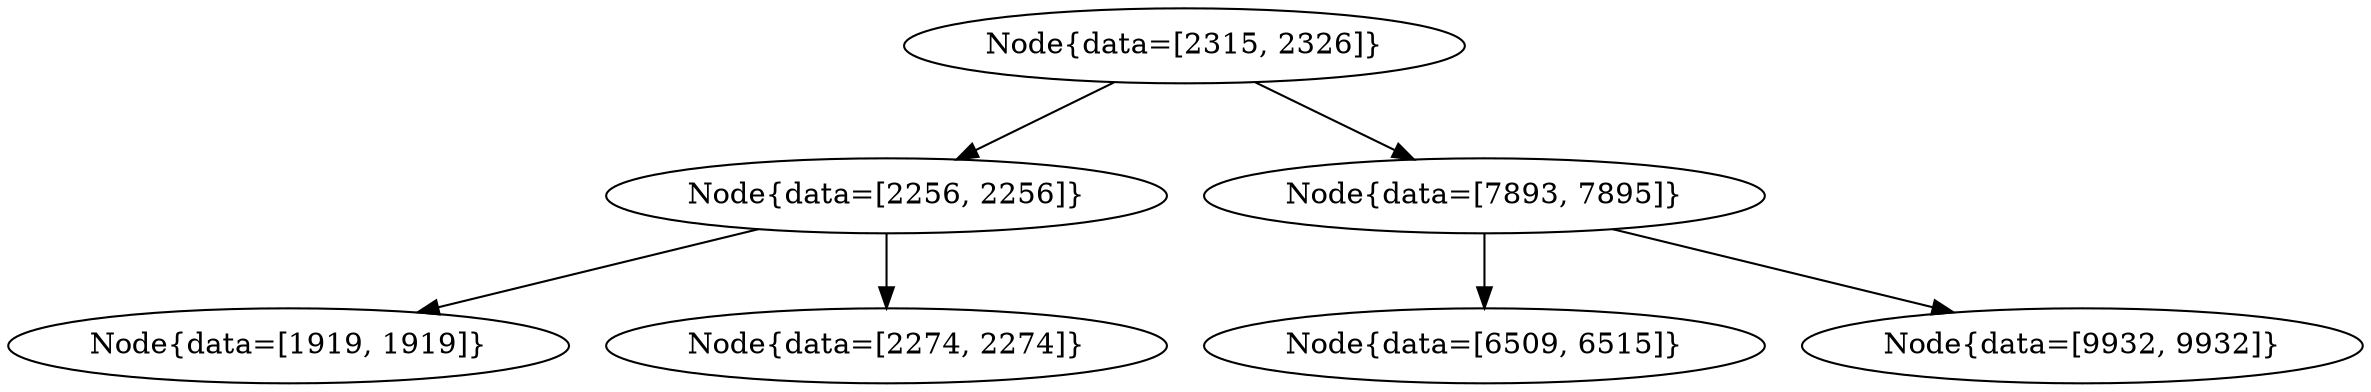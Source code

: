 digraph G{
526720216 [label="Node{data=[2315, 2326]}"]
526720216 -> 2097361633
2097361633 [label="Node{data=[2256, 2256]}"]
2097361633 -> 2050320909
2050320909 [label="Node{data=[1919, 1919]}"]
2097361633 -> 13117403
13117403 [label="Node{data=[2274, 2274]}"]
526720216 -> 930900166
930900166 [label="Node{data=[7893, 7895]}"]
930900166 -> 1401737458
1401737458 [label="Node{data=[6509, 6515]}"]
930900166 -> 37268876
37268876 [label="Node{data=[9932, 9932]}"]
}